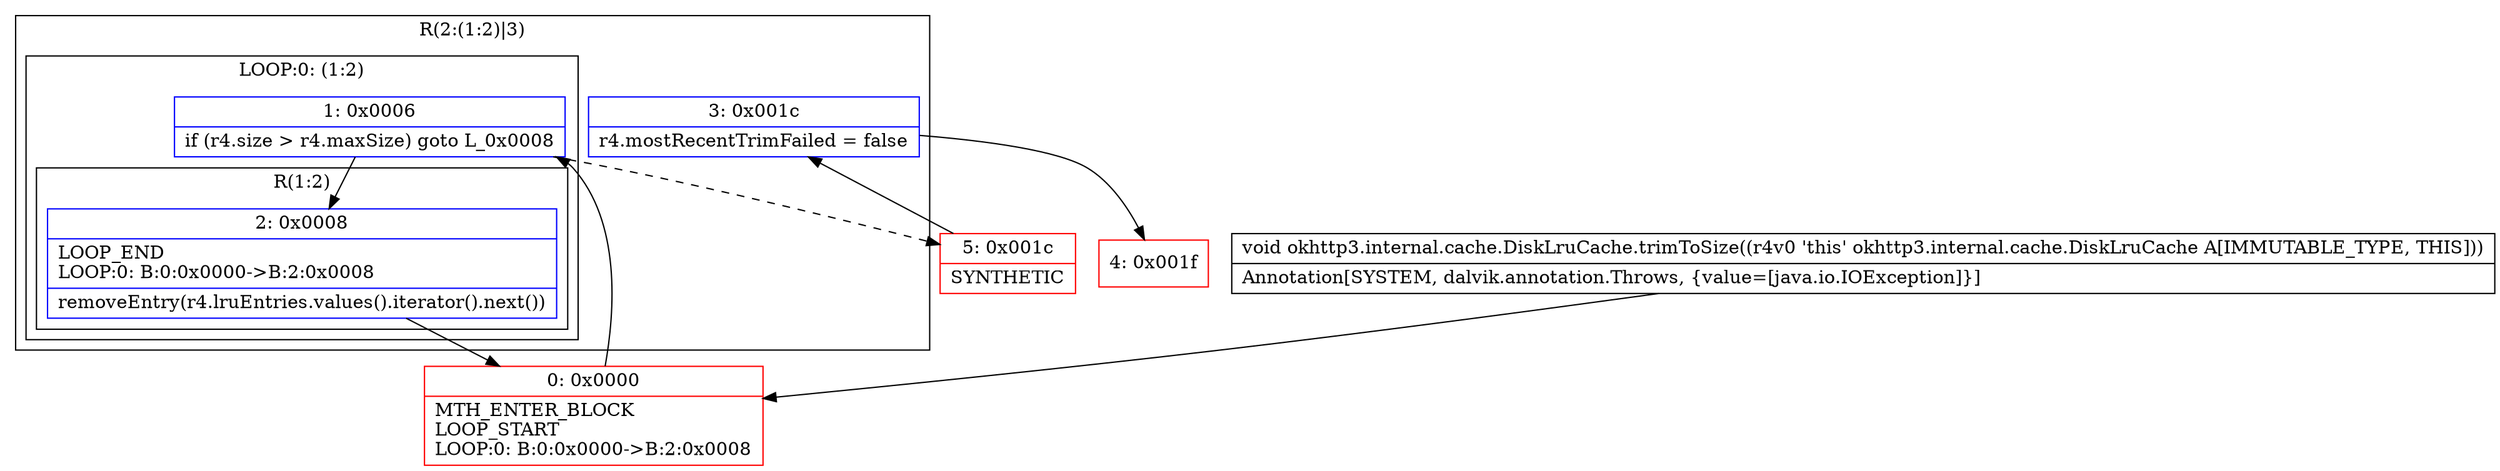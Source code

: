 digraph "CFG forokhttp3.internal.cache.DiskLruCache.trimToSize()V" {
subgraph cluster_Region_1620354310 {
label = "R(2:(1:2)|3)";
node [shape=record,color=blue];
subgraph cluster_LoopRegion_1969489489 {
label = "LOOP:0: (1:2)";
node [shape=record,color=blue];
Node_1 [shape=record,label="{1\:\ 0x0006|if (r4.size \> r4.maxSize) goto L_0x0008\l}"];
subgraph cluster_Region_1739830439 {
label = "R(1:2)";
node [shape=record,color=blue];
Node_2 [shape=record,label="{2\:\ 0x0008|LOOP_END\lLOOP:0: B:0:0x0000\-\>B:2:0x0008\l|removeEntry(r4.lruEntries.values().iterator().next())\l}"];
}
}
Node_3 [shape=record,label="{3\:\ 0x001c|r4.mostRecentTrimFailed = false\l}"];
}
Node_0 [shape=record,color=red,label="{0\:\ 0x0000|MTH_ENTER_BLOCK\lLOOP_START\lLOOP:0: B:0:0x0000\-\>B:2:0x0008\l}"];
Node_4 [shape=record,color=red,label="{4\:\ 0x001f}"];
Node_5 [shape=record,color=red,label="{5\:\ 0x001c|SYNTHETIC\l}"];
MethodNode[shape=record,label="{void okhttp3.internal.cache.DiskLruCache.trimToSize((r4v0 'this' okhttp3.internal.cache.DiskLruCache A[IMMUTABLE_TYPE, THIS]))  | Annotation[SYSTEM, dalvik.annotation.Throws, \{value=[java.io.IOException]\}]\l}"];
MethodNode -> Node_0;
Node_1 -> Node_2;
Node_1 -> Node_5[style=dashed];
Node_2 -> Node_0;
Node_3 -> Node_4;
Node_0 -> Node_1;
Node_5 -> Node_3;
}

